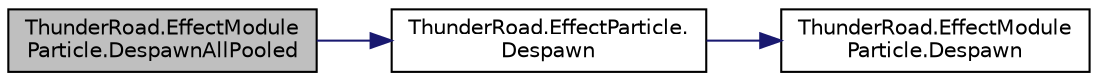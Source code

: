 digraph "ThunderRoad.EffectModuleParticle.DespawnAllPooled"
{
 // LATEX_PDF_SIZE
  edge [fontname="Helvetica",fontsize="10",labelfontname="Helvetica",labelfontsize="10"];
  node [fontname="Helvetica",fontsize="10",shape=record];
  rankdir="LR";
  Node1 [label="ThunderRoad.EffectModule\lParticle.DespawnAllPooled",height=0.2,width=0.4,color="black", fillcolor="grey75", style="filled", fontcolor="black",tooltip="Despawns all pooled."];
  Node1 -> Node2 [color="midnightblue",fontsize="10",style="solid",fontname="Helvetica"];
  Node2 [label="ThunderRoad.EffectParticle.\lDespawn",height=0.2,width=0.4,color="black", fillcolor="white", style="filled",URL="$class_thunder_road_1_1_effect_particle.html#a4e9380bd3cfbfc27bf995d7593854e99",tooltip="Despawns this instance."];
  Node2 -> Node3 [color="midnightblue",fontsize="10",style="solid",fontname="Helvetica"];
  Node3 [label="ThunderRoad.EffectModule\lParticle.Despawn",height=0.2,width=0.4,color="black", fillcolor="white", style="filled",URL="$class_thunder_road_1_1_effect_module_particle.html#a40ffc52aeb85b637ecd26767056ccb79",tooltip="Despawns the specified effect particle."];
}
